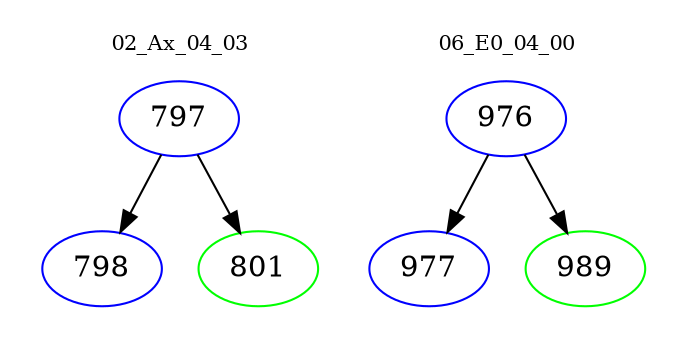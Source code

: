 digraph{
subgraph cluster_0 {
color = white
label = "02_Ax_04_03";
fontsize=10;
T0_797 [label="797", color="blue"]
T0_797 -> T0_798 [color="black"]
T0_798 [label="798", color="blue"]
T0_797 -> T0_801 [color="black"]
T0_801 [label="801", color="green"]
}
subgraph cluster_1 {
color = white
label = "06_E0_04_00";
fontsize=10;
T1_976 [label="976", color="blue"]
T1_976 -> T1_977 [color="black"]
T1_977 [label="977", color="blue"]
T1_976 -> T1_989 [color="black"]
T1_989 [label="989", color="green"]
}
}
